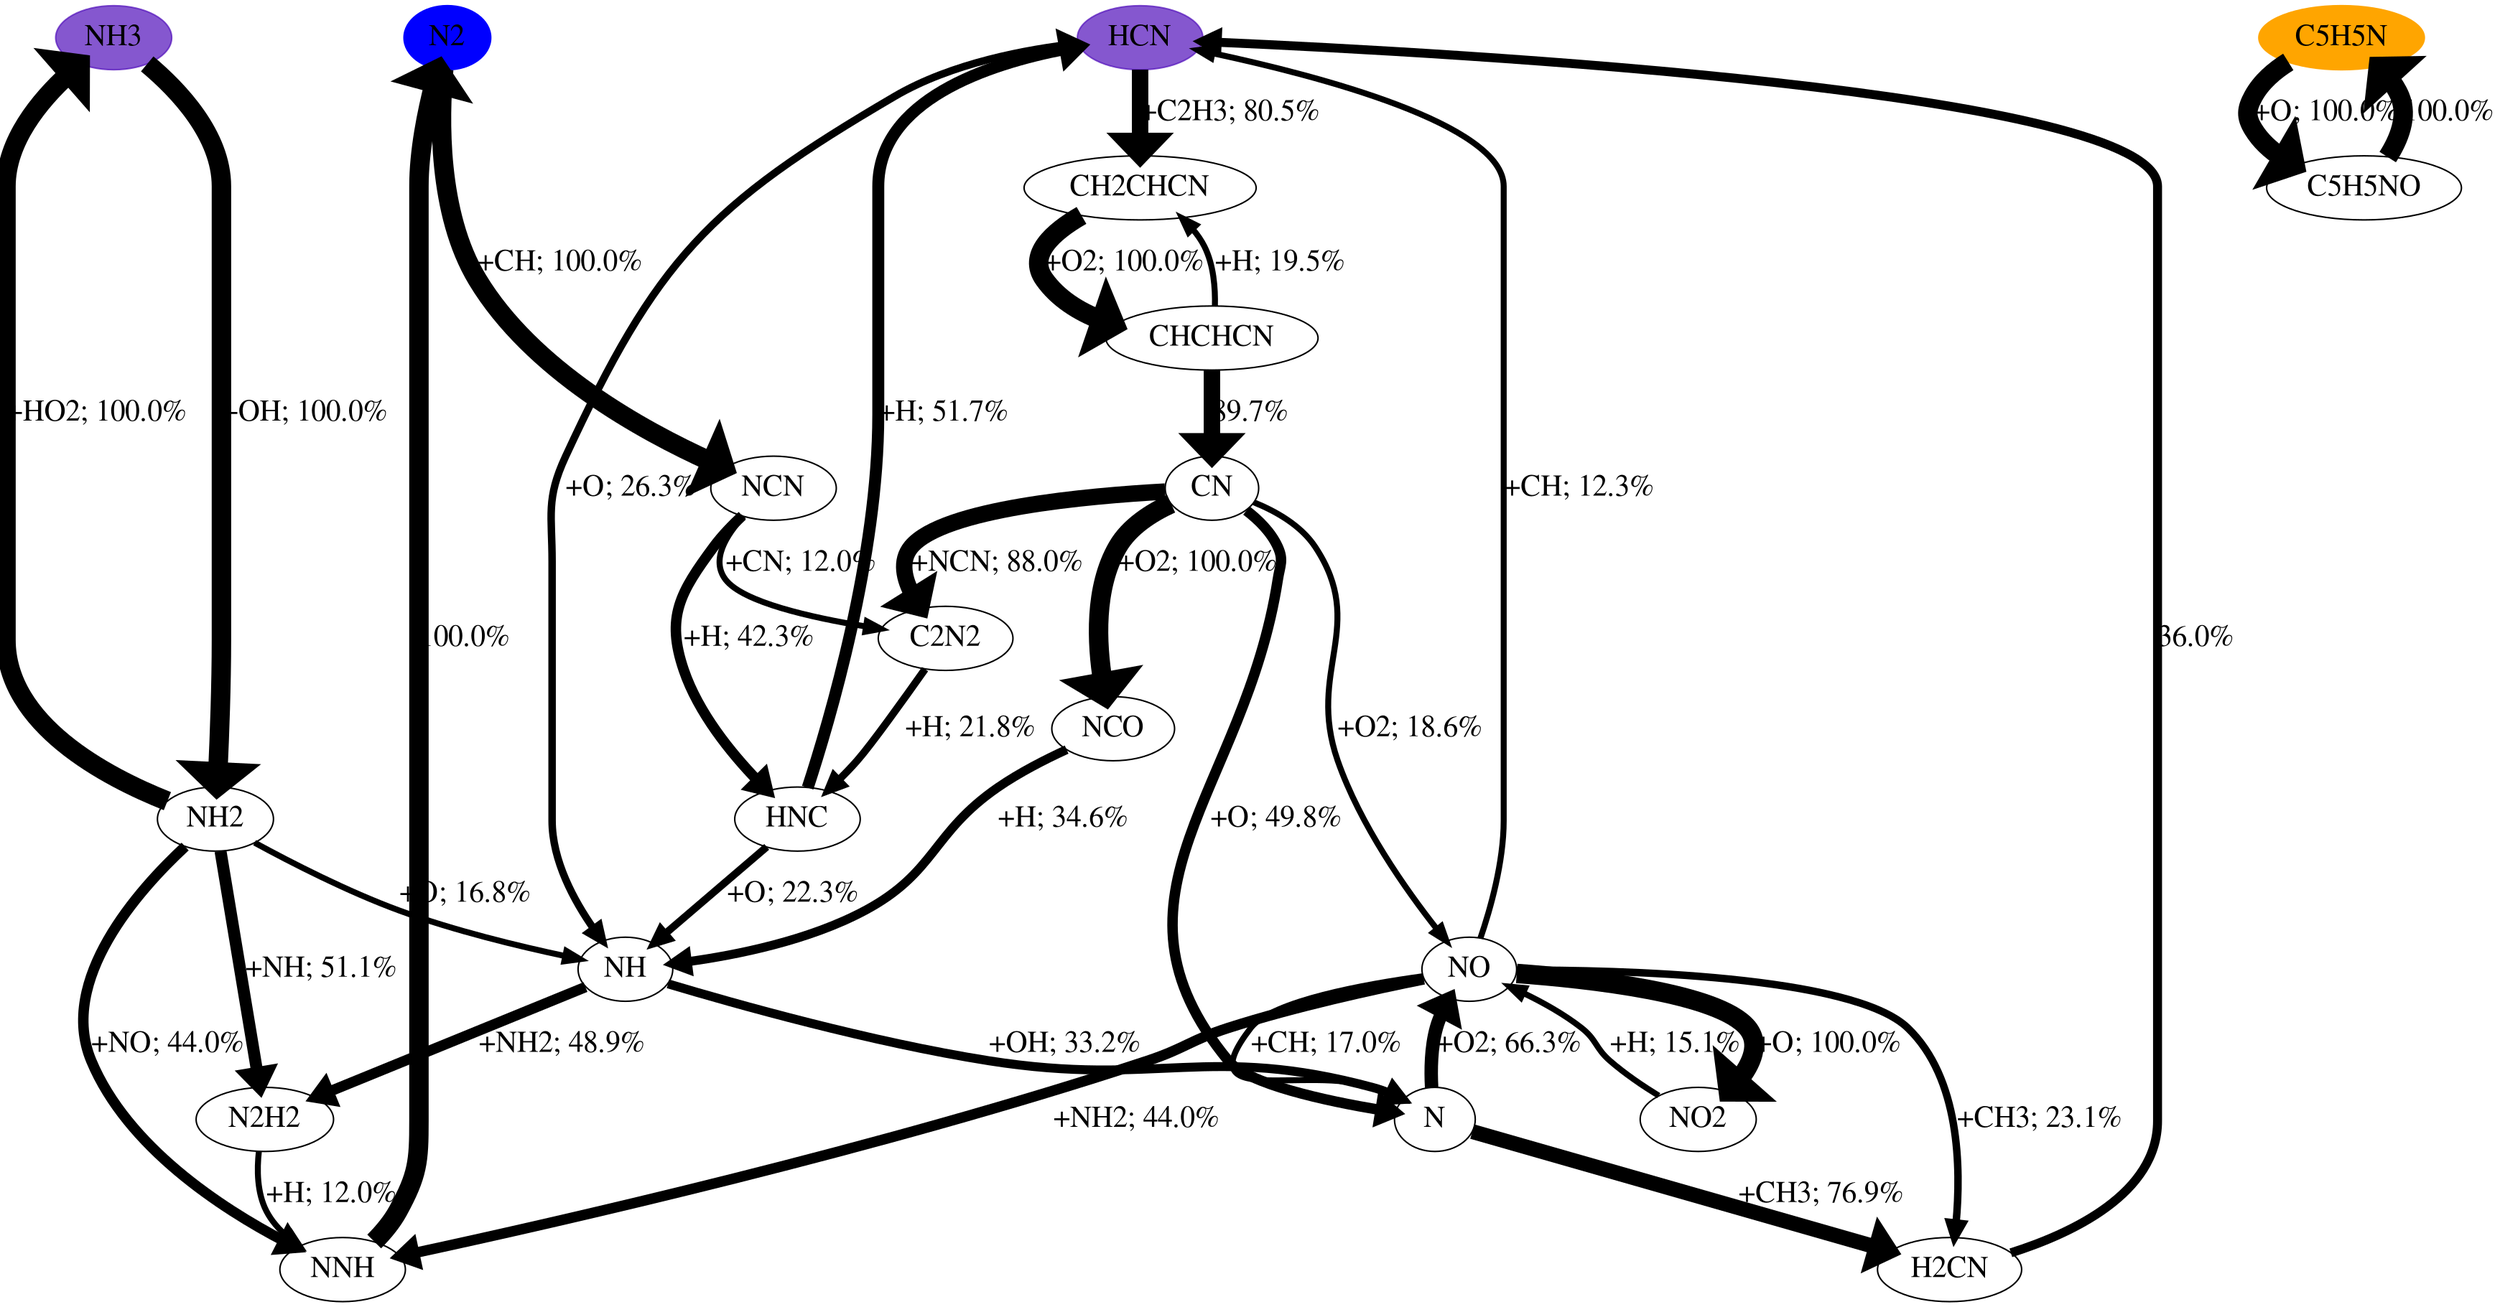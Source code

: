 digraph {
    graph [b="0,0,1558,558", rankdir=TB, center=true];
	NO -> NNH [label="+NH2; 44.0%" fontcolor=black fontname=Times fontsize=20 penwidth=7]
	NO -> N [label="+CH; 17.0%" fontcolor=black fontname=Times fontsize=20 penwidth=4]
	NO -> NO2 [label="+O; 100.0%" fontcolor=black fontname=Times fontsize=20 penwidth=13]
	NO -> HCN [label="+CH; 12.3%" fontcolor=black fontname=Times fontsize=20 penwidth=4]
	NO -> H2CN [label="+CH3; 23.1%" fontcolor=black fontname=Times fontsize=20 penwidth=5]
	HCN -> NH [label="+O; 26.3%" fontcolor=black fontname=Times fontsize=20 penwidth=5]
	HCN -> CH2CHCN [label="+C2H3; 80.5%" fontcolor=black fontname=Times fontsize=20 penwidth=11]
	NNH -> N2 [label="100.0%" fontcolor=black fontname=Times fontsize=20 penwidth=13]
	H2CN -> HCN [label="36.0%" fontcolor=black fontname=Times fontsize=20 penwidth=6]
	NO2 -> NO [label="+H; 15.1%" fontcolor=black fontname=Times fontsize=20 penwidth=4]
	NH3 -> NH2 [label="+OH; 100.0%" fontcolor=black fontname=Times fontsize=20 penwidth=13]
	C5H5N -> C5H5NO [label="+O; 100.0%" fontcolor=black fontname=Times fontsize=20 penwidth=13]
	N -> NO [label="+O2; 66.3%" fontcolor=black fontname=Times fontsize=20 penwidth=9]
	N -> H2CN [label="+CH3; 76.9%" fontcolor=black fontname=Times fontsize=20 penwidth=10]
	N2 -> NCN [label="+CH; 100.0%" fontcolor=black fontname=Times fontsize=20 penwidth=13]
	NH -> N2H2 [label="+NH2; 48.9%" fontcolor=black fontname=Times fontsize=20 penwidth=7]
	NH -> N [label="+OH; 33.2%" fontcolor=black fontname=Times fontsize=20 penwidth=6]
	CH2CHCN -> CHCHCN [label="+O2; 100.0%" fontcolor=black fontname=Times fontsize=20 penwidth=13]
	NH2 -> N2H2 [label="+NH; 51.1%" fontcolor=black fontname=Times fontsize=20 penwidth=8]
	NH2 -> NNH [label="+NO; 44.0%" fontcolor=black fontname=Times fontsize=20 penwidth=7]
	NH2 -> NH [label="+O; 16.8%" fontcolor=black fontname=Times fontsize=20 penwidth=4]
	NH2 -> NH3 [label="+HO2; 100.0%" fontcolor=black fontname=Times fontsize=20 penwidth=13]
	C5H5NO -> C5H5N [label="100.0%" fontcolor=black fontname=Times fontsize=20 penwidth=13]
	NCN -> HNC [label="+H; 42.3%" fontcolor=black fontname=Times fontsize=20 penwidth=7]
	NCN -> C2N2 [label="+CN; 12.0%" fontcolor=black fontname=Times fontsize=20 penwidth=4]
	N2H2 -> NNH [label="+H; 12.0%" fontcolor=black fontname=Times fontsize=20 penwidth=4]
	CHCHCN -> CN [label="89.7%" fontcolor=black fontname=Times fontsize=20 penwidth=11]
	CHCHCN -> CH2CHCN [label="+H; 19.5%" fontcolor=black fontname=Times fontsize=20 penwidth=4]
	HNC -> NH [label="+O; 22.3%" fontcolor=black fontname=Times fontsize=20 penwidth=5]
	HNC -> HCN [label="+H; 51.7%" fontcolor=black fontname=Times fontsize=20 penwidth=8]
	C2N2 -> HNC [label="+H; 21.8%" fontcolor=black fontname=Times fontsize=20 penwidth=5]
	CN -> N [label="+O; 49.8%" fontcolor=black fontname=Times fontsize=20 penwidth=7]
	CN -> NO [label="+O2; 18.6%" fontcolor=black fontname=Times fontsize=20 penwidth=4]
	CN -> NCO [label="+O2; 100.0%" fontcolor=black fontname=Times fontsize=20 penwidth=13]
	CN -> C2N2 [label="+NCN; 88.0%" fontcolor=black fontname=Times fontsize=20 penwidth=11]
	NCO -> NH [label="+H; 34.6%" fontcolor=black fontname=Times fontsize=20 penwidth=6]
	NO [fontname=Times fontsize=20]
	HCN [fontname=Times fontsize=20]
	NNH [fontname=Times fontsize=20]
	H2CN [fontname=Times fontsize=20]
	NO2 [fontname=Times fontsize=20]
	NH3 [fontname=Times fontsize=20]
	C5H5N [fontname=Times fontsize=20]
	N [fontname=Times fontsize=20]
	N2 [fontname=Times fontsize=20]
	NH [fontname=Times fontsize=20]
	CH2CHCN [fontname=Times fontsize=20]
	NH2 [fontname=Times fontsize=20]
	C5H5NO [fontname=Times fontsize=20]
	NCN [fontname=Times fontsize=20]
	N2H2 [fontname=Times fontsize=20]
	CHCHCN [fontname=Times fontsize=20]
	HNC [fontname=Times fontsize=20]
	C2N2 [fontname=Times fontsize=20]
	CN [fontname=Times fontsize=20]
	NCO [fontname=Times fontsize=20]
	HCN [color="#500dbab1" fillcolor="#500dbab1" style=filled]
	NH3 [color="#500dbab1" fillcolor="#500dbab1" style=filled]
	C5H5N [color=orange fillcolor=orange style=filled]
	N2 [color=blue fillcolor=blue style=filled]

    {rank="source"; C5H5N,NH3,HCN,N2}
}